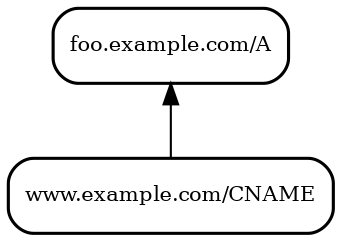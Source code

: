 digraph {
	graph [rankdir="BT"]
	b [label="www.example.com/CNAME", fontsize="10", shape="rectangle", style="rounded", penwidth="1.5"]
	c [label="foo.example.com/A", fontsize="10", shape="rectangle", style="rounded", penwidth="1.5"]
	b -> c
}
